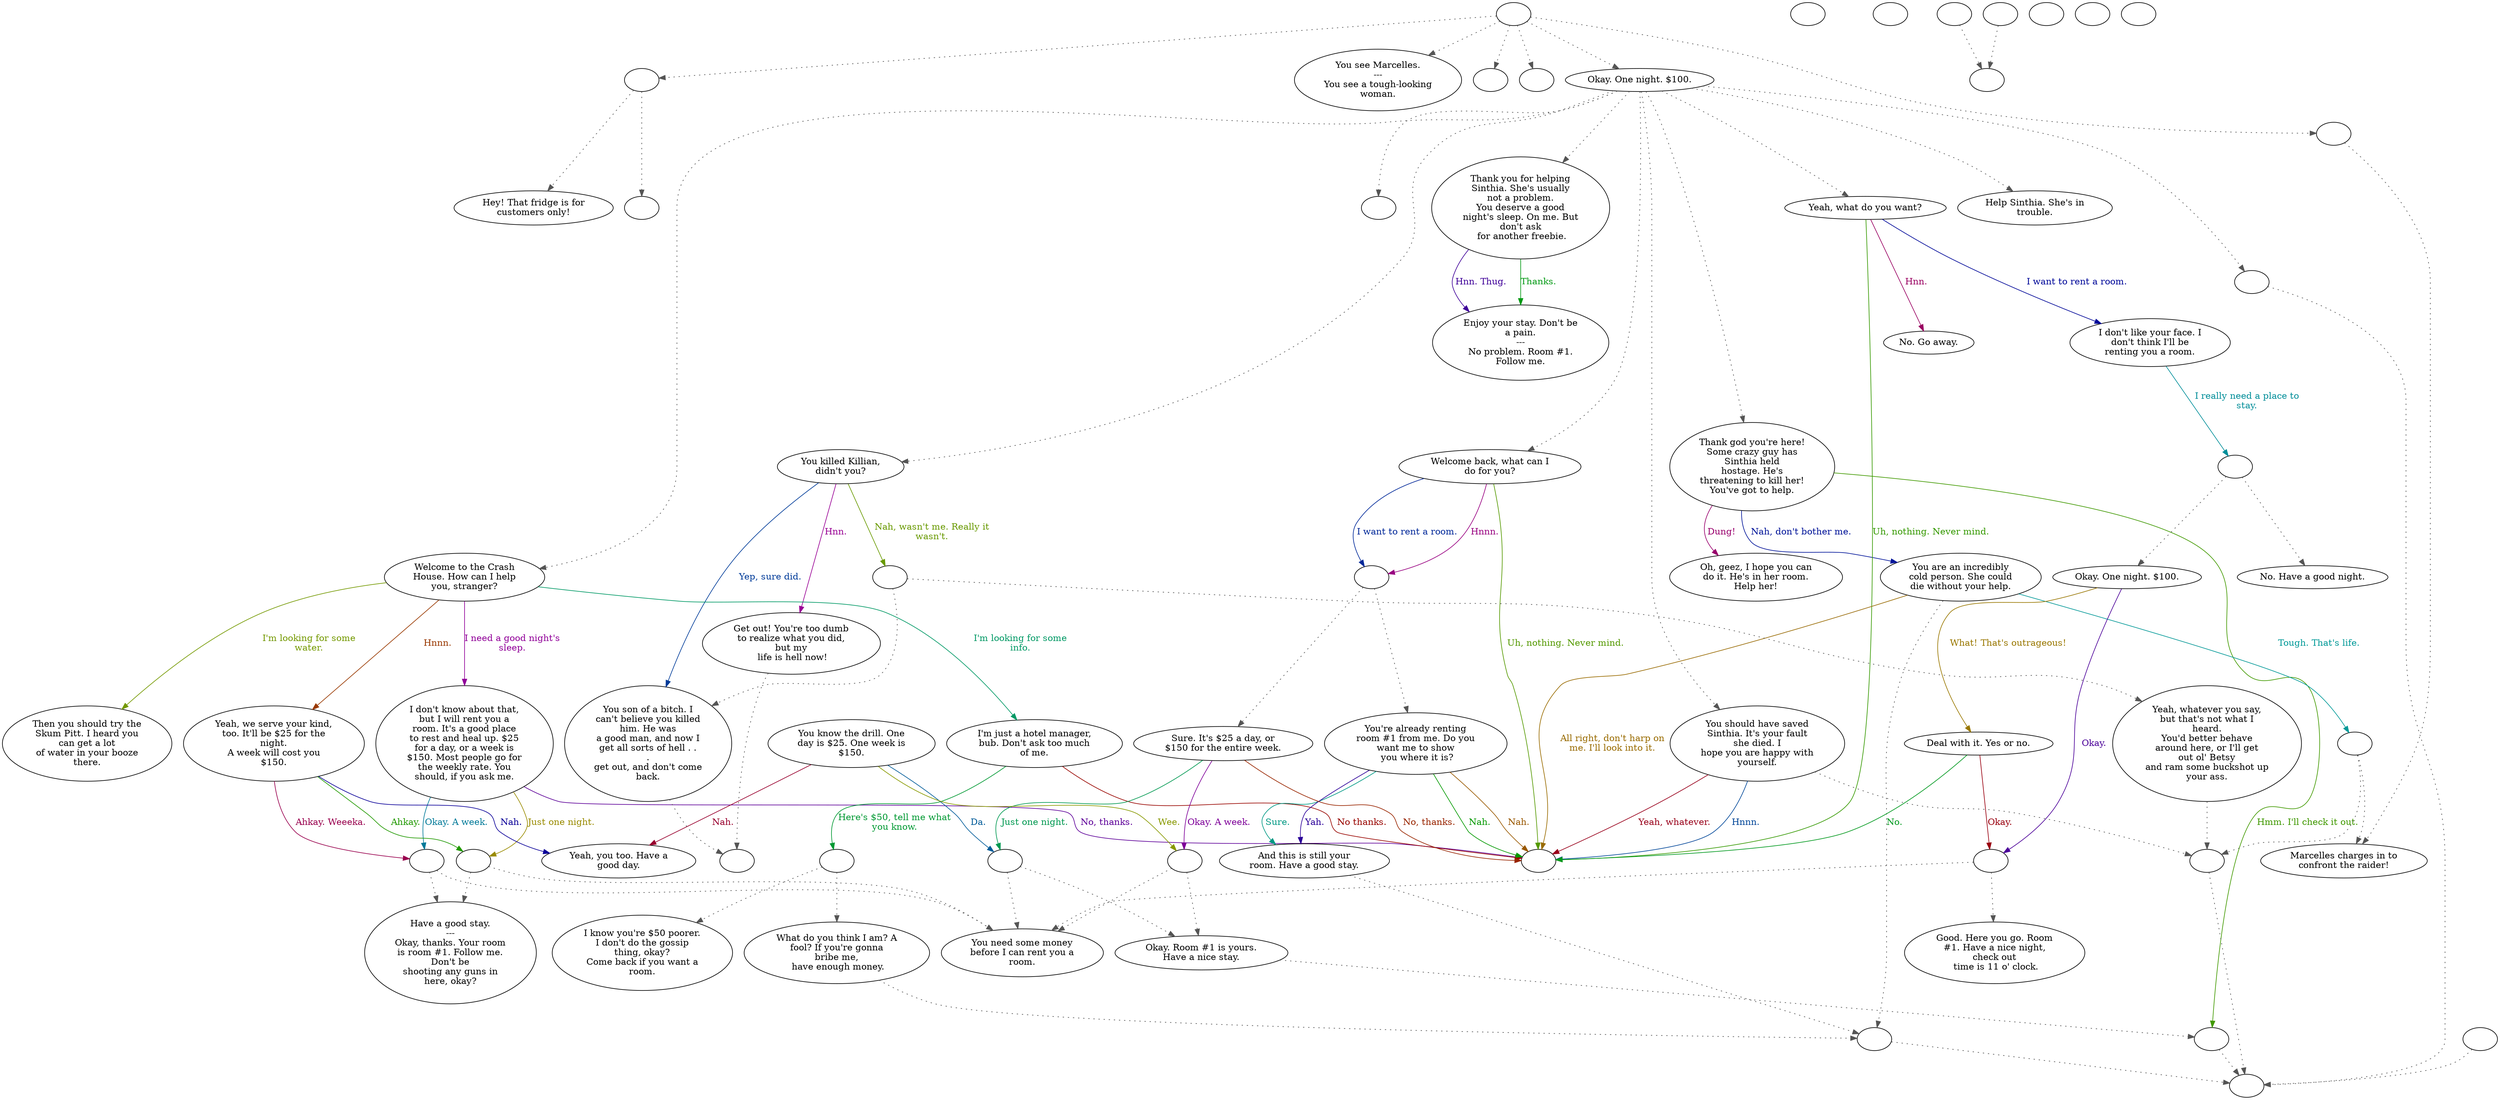 digraph MARCELLE {
  "start" [style=filled       fillcolor="#FFFFFF"       color="#000000"]
  "start" -> "critter_p_proc" [style=dotted color="#555555"]
  "start" -> "look_at_p_proc" [style=dotted color="#555555"]
  "start" -> "map_enter_p_proc" [style=dotted color="#555555"]
  "start" -> "pickup_p_proc" [style=dotted color="#555555"]
  "start" -> "talk_p_proc" [style=dotted color="#555555"]
  "start" -> "timed_event_p_proc" [style=dotted color="#555555"]
  "start" [label=""]
  "critter_p_proc" [style=filled       fillcolor="#FFFFFF"       color="#000000"]
  "critter_p_proc" -> "Marcelles33" [style=dotted color="#555555"]
  "critter_p_proc" -> "sleeping" [style=dotted color="#555555"]
  "critter_p_proc" [label=""]
  "damage_p_proc" [style=filled       fillcolor="#FFFFFF"       color="#000000"]
  "damage_p_proc" [label=""]
  "destroy_p_proc" [style=filled       fillcolor="#FFFFFF"       color="#000000"]
  "destroy_p_proc" [label=""]
  "look_at_p_proc" [style=filled       fillcolor="#FFFFFF"       color="#000000"]
  "look_at_p_proc" [label="You see Marcelles.\n---\nYou see a tough-looking\nwoman."]
  "map_enter_p_proc" [style=filled       fillcolor="#FFFFFF"       color="#000000"]
  "map_enter_p_proc" [label=""]
  "pickup_p_proc" [style=filled       fillcolor="#FFFFFF"       color="#000000"]
  "pickup_p_proc" [label=""]
  "talk_p_proc" [style=filled       fillcolor="#FFFFFF"       color="#000000"]
  "talk_p_proc" -> "get_reaction" [style=dotted color="#555555"]
  "talk_p_proc" -> "Marcelles00" [style=dotted color="#555555"]
  "talk_p_proc" -> "Marcelles03" [style=dotted color="#555555"]
  "talk_p_proc" -> "Marcelles04" [style=dotted color="#555555"]
  "talk_p_proc" -> "Marcelles06" [style=dotted color="#555555"]
  "talk_p_proc" -> "Marcelles29" [style=dotted color="#555555"]
  "talk_p_proc" -> "Marcelles07" [style=dotted color="#555555"]
  "talk_p_proc" -> "Marcelles22" [style=dotted color="#555555"]
  "talk_p_proc" -> "Marcelles17" [style=dotted color="#555555"]
  "talk_p_proc" -> "go_to_room" [style=dotted color="#555555"]
  "talk_p_proc" [label="Okay. One night. $100."]
  "timed_event_p_proc" [style=filled       fillcolor="#FFFFFF"       color="#000000"]
  "timed_event_p_proc" -> "Marcelles_charge_raider" [style=dotted color="#555555"]
  "timed_event_p_proc" [label=""]
  "Marcelles00" [style=filled       fillcolor="#FFFFFF"       color="#000000"]
  "Marcelles00" [label="Thank god you're here!\nSome crazy guy has\nSinthia held\nhostage. He's\nthreatening to kill her!\nYou've got to help."]
  "Marcelles00" -> "Marcelles02" [label="Nah, don't bother me." color="#001499" fontcolor="#001499"]
  "Marcelles00" -> "UpReact" [label="Hmm. I'll check it out." color="#419900" fontcolor="#419900"]
  "Marcelles00" -> "Marcelles01" [label="Dung!" color="#99006D" fontcolor="#99006D"]
  "Marcelles01" [style=filled       fillcolor="#FFFFFF"       color="#000000"]
  "Marcelles01" [label="Oh, geez, I hope you can\ndo it. He's in her room.\nHelp her!"]
  "Marcelles02" [style=filled       fillcolor="#FFFFFF"       color="#000000"]
  "Marcelles02" -> "DownReact" [style=dotted color="#555555"]
  "Marcelles02" [label="You are an incredibly\ncold person. She could\ndie without your help."]
  "Marcelles02" -> "Marcelles02a" [label="Tough. That's life." color="#009998" fontcolor="#009998"]
  "Marcelles02" -> "MarcellesEnd" [label="All right, don't harp on\nme. I'll look into it." color="#996B00" fontcolor="#996B00"]
  "Marcelles02a" [style=filled       fillcolor="#FFFFFF"       color="#000000"]
  "Marcelles02a" -> "BigDownReact" [style=dotted color="#555555"]
  "Marcelles02a" -> "Marcelles_charge_raider" [style=dotted color="#555555"]
  "Marcelles02a" [label=""]
  "Marcelles03" [style=filled       fillcolor="#FFFFFF"       color="#000000"]
  "Marcelles03" [label="Help Sinthia. She's in\ntrouble."]
  "Marcelles04" [style=filled       fillcolor="#FFFFFF"       color="#000000"]
  "Marcelles04" [label="Thank you for helping\nSinthia. She's usually\nnot a problem.\nYou deserve a good\nnight's sleep. On me. But\ndon't ask\n for another freebie."]
  "Marcelles04" -> "Marcelles05" [label="Hnn. Thug." color="#3F0099" fontcolor="#3F0099"]
  "Marcelles04" -> "Marcelles05" [label="Thanks." color="#009912" fontcolor="#009912"]
  "Marcelles05" [style=filled       fillcolor="#FFFFFF"       color="#000000"]
  "Marcelles05" [label="Enjoy your stay. Don't be\na pain.\n---\nNo problem. Room #1.\nFollow me."]
  "Marcelles06" [style=filled       fillcolor="#FFFFFF"       color="#000000"]
  "Marcelles06" -> "BigDownReact" [style=dotted color="#555555"]
  "Marcelles06" [label="You should have saved\nSinthia. It's your fault\nshe died. I\nhope you are happy with\nyourself."]
  "Marcelles06" -> "MarcellesEnd" [label="Yeah, whatever." color="#99001B" fontcolor="#99001B"]
  "Marcelles06" -> "MarcellesEnd" [label="Hnnn." color="#004799" fontcolor="#004799"]
  "Marcelles07" [style=filled       fillcolor="#FFFFFF"       color="#000000"]
  "Marcelles07" [label="Welcome to the Crash\nHouse. How can I help\nyou, stranger?"]
  "Marcelles07" -> "Marcelles12" [label="I'm looking for some\nwater." color="#749900" fontcolor="#749900"]
  "Marcelles07" -> "Marcelles13" [label="I need a good night's\nsleep." color="#910099" fontcolor="#910099"]
  "Marcelles07" -> "Marcelles14" [label="I'm looking for some\ninfo." color="#009965" fontcolor="#009965"]
  "Marcelles07" -> "Marcelles08" [label="Hnnn." color="#993800" fontcolor="#993800"]
  "Marcelles08" [style=filled       fillcolor="#FFFFFF"       color="#000000"]
  "Marcelles08" [label="Yeah, we serve your kind,\ntoo. It'll be $25 for the\nnight.\nA week will cost you\n$150."]
  "Marcelles08" -> "Marcelles09" [label="Nah." color="#0B0099" fontcolor="#0B0099"]
  "Marcelles08" -> "Marcelles08a" [label="Ahkay." color="#219900" fontcolor="#219900"]
  "Marcelles08" -> "Marcelles08b" [label="Ahkay. Weeeka." color="#99004E" fontcolor="#99004E"]
  "Marcelles08a" [style=filled       fillcolor="#FFFFFF"       color="#000000"]
  "Marcelles08a" -> "Marcelles10" [style=dotted color="#555555"]
  "Marcelles08a" -> "Marcelles11" [style=dotted color="#555555"]
  "Marcelles08a" [label=""]
  "Marcelles08b" [style=filled       fillcolor="#FFFFFF"       color="#000000"]
  "Marcelles08b" -> "Marcelles10" [style=dotted color="#555555"]
  "Marcelles08b" -> "Marcelles11" [style=dotted color="#555555"]
  "Marcelles08b" [label=""]
  "Marcelles09" [style=filled       fillcolor="#FFFFFF"       color="#000000"]
  "Marcelles09" [label="Yeah, you too. Have a\ngood day."]
  "Marcelles10" [style=filled       fillcolor="#FFFFFF"       color="#000000"]
  "Marcelles10" [label="Have a good stay.\n---\nOkay, thanks. Your room\nis room #1. Follow me.\nDon't be\nshooting any guns in\nhere, okay?"]
  "Marcelles11" [style=filled       fillcolor="#FFFFFF"       color="#000000"]
  "Marcelles11" [label="You need some money\nbefore I can rent you a\nroom."]
  "Marcelles12" [style=filled       fillcolor="#FFFFFF"       color="#000000"]
  "Marcelles12" [label="Then you should try the\nSkum Pitt. I heard you\ncan get a lot\nof water in your booze\nthere."]
  "Marcelles13" [style=filled       fillcolor="#FFFFFF"       color="#000000"]
  "Marcelles13" [label="I don't know about that,\nbut I will rent you a\nroom. It's a good place\nto rest and heal up. $25\nfor a day, or a week is\n$150. Most people go for\nthe weekly rate. You\nshould, if you ask me."]
  "Marcelles13" -> "Marcelles08b" [label="Okay. A week." color="#007A99" fontcolor="#007A99"]
  "Marcelles13" -> "Marcelles08a" [label="Just one night." color="#998B00" fontcolor="#998B00"]
  "Marcelles13" -> "MarcellesEnd" [label="No, thanks." color="#5E0099" fontcolor="#5E0099"]
  "Marcelles14" [style=filled       fillcolor="#FFFFFF"       color="#000000"]
  "Marcelles14" [label="I'm just a hotel manager,\nbub. Don't ask too much\nof me."]
  "Marcelles14" -> "Marcelles14a" [label="Here's $50, tell me what\nyou know." color="#009932" fontcolor="#009932"]
  "Marcelles14" -> "MarcellesEnd" [label="No thanks." color="#990500" fontcolor="#990500"]
  "Marcelles14a" [style=filled       fillcolor="#FFFFFF"       color="#000000"]
  "Marcelles14a" -> "Marcelles15" [style=dotted color="#555555"]
  "Marcelles14a" -> "Marcelles16" [style=dotted color="#555555"]
  "Marcelles14a" [label=""]
  "Marcelles15" [style=filled       fillcolor="#FFFFFF"       color="#000000"]
  "Marcelles15" [label="I know you're $50 poorer.\nI don't do the gossip\nthing, okay?\nCome back if you want a\nroom."]
  "Marcelles16" [style=filled       fillcolor="#FFFFFF"       color="#000000"]
  "Marcelles16" -> "DownReact" [style=dotted color="#555555"]
  "Marcelles16" [label="What do you think I am? A\nfool? If you're gonna\nbribe me,\n have enough money."]
  "Marcelles17" [style=filled       fillcolor="#FFFFFF"       color="#000000"]
  "Marcelles17" [label="Welcome back, what can I\ndo for you?"]
  "Marcelles17" -> "Marcelles17a" [label="I want to rent a room." color="#002899" fontcolor="#002899"]
  "Marcelles17" -> "MarcellesEnd" [label="Uh, nothing. Never mind." color="#549900" fontcolor="#549900"]
  "Marcelles17" -> "Marcelles17a" [label="Hnnn." color="#990081" fontcolor="#990081"]
  "Marcelles17a" [style=filled       fillcolor="#FFFFFF"       color="#000000"]
  "Marcelles17a" -> "Marcelles18" [style=dotted color="#555555"]
  "Marcelles17a" -> "Marcelles20" [style=dotted color="#555555"]
  "Marcelles17a" [label=""]
  "Marcelles18" [style=filled       fillcolor="#FFFFFF"       color="#000000"]
  "Marcelles18" [label="You're already renting\nroom #1 from me. Do you\nwant me to show\n you where it is?"]
  "Marcelles18" -> "Marcelles18a" [label="Sure." color="#009984" fontcolor="#009984"]
  "Marcelles18" -> "MarcellesEnd" [label="Nah." color="#995800" fontcolor="#995800"]
  "Marcelles18" -> "Marcelles18a" [label="Yah." color="#2B0099" fontcolor="#2B0099"]
  "Marcelles18" -> "MarcellesEnd" [label="Nah." color="#029900" fontcolor="#029900"]
  "Marcelles18a" [style=filled       fillcolor="#FFFFFF"       color="#000000"]
  "Marcelles18a" -> "DownReact" [style=dotted color="#555555"]
  "Marcelles18a" [label="And this is still your\nroom. Have a good stay."]
  "Marcelles19" [style=filled       fillcolor="#FFFFFF"       color="#000000"]
  "Marcelles19" [label="You know the drill. One\nday is $25. One week is\n$150."]
  "Marcelles19" -> "Marcelles09" [label="Nah." color="#99002E" fontcolor="#99002E"]
  "Marcelles19" -> "Marcelles19a" [label="Da." color="#005B99" fontcolor="#005B99"]
  "Marcelles19" -> "Marcelles19b" [label="Wee." color="#889900" fontcolor="#889900"]
  "Marcelles19a" [style=filled       fillcolor="#FFFFFF"       color="#000000"]
  "Marcelles19a" -> "Marcelles21" [style=dotted color="#555555"]
  "Marcelles19a" -> "Marcelles11" [style=dotted color="#555555"]
  "Marcelles19a" [label=""]
  "Marcelles19b" [style=filled       fillcolor="#FFFFFF"       color="#000000"]
  "Marcelles19b" -> "Marcelles21" [style=dotted color="#555555"]
  "Marcelles19b" -> "Marcelles11" [style=dotted color="#555555"]
  "Marcelles19b" [label=""]
  "Marcelles20" [style=filled       fillcolor="#FFFFFF"       color="#000000"]
  "Marcelles20" [label="Sure. It's $25 a day, or\n$150 for the entire week."]
  "Marcelles20" -> "Marcelles19b" [label="Okay. A week." color="#7E0099" fontcolor="#7E0099"]
  "Marcelles20" -> "Marcelles19a" [label="Just one night." color="#009951" fontcolor="#009951"]
  "Marcelles20" -> "MarcellesEnd" [label="No, thanks." color="#992500" fontcolor="#992500"]
  "Marcelles21" [style=filled       fillcolor="#FFFFFF"       color="#000000"]
  "Marcelles21" -> "UpReact" [style=dotted color="#555555"]
  "Marcelles21" [label="Okay. Room #1 is yours.\nHave a nice stay."]
  "Marcelles22" [style=filled       fillcolor="#FFFFFF"       color="#000000"]
  "Marcelles22" [label="Yeah, what do you want?"]
  "Marcelles22" -> "Marcelles24" [label="I want to rent a room." color="#000899" fontcolor="#000899"]
  "Marcelles22" -> "MarcellesEnd" [label="Uh, nothing. Never mind." color="#359900" fontcolor="#359900"]
  "Marcelles22" -> "Marcelles23" [label="Hnn." color="#990061" fontcolor="#990061"]
  "Marcelles23" [style=filled       fillcolor="#FFFFFF"       color="#000000"]
  "Marcelles23" [label="No. Go away."]
  "Marcelles24" [style=filled       fillcolor="#FFFFFF"       color="#000000"]
  "Marcelles24" [label="I don't like your face. I\ndon't think I'll be\nrenting you a room."]
  "Marcelles24" -> "Marcelles24a" [label="I really need a place to\nstay." color="#008E99" fontcolor="#008E99"]
  "Marcelles24a" [style=filled       fillcolor="#FFFFFF"       color="#000000"]
  "Marcelles24a" -> "Marcelles26" [style=dotted color="#555555"]
  "Marcelles24a" -> "Marcelles25" [style=dotted color="#555555"]
  "Marcelles24a" [label=""]
  "Marcelles25" [style=filled       fillcolor="#FFFFFF"       color="#000000"]
  "Marcelles25" [label="No. Have a good night."]
  "Marcelles26" [style=filled       fillcolor="#FFFFFF"       color="#000000"]
  "Marcelles26" [label="Okay. One night. $100."]
  "Marcelles26" -> "Marcelles27" [label="What! That's outrageous!" color="#997700" fontcolor="#997700"]
  "Marcelles26" -> "Marcelles26a" [label="Okay." color="#4B0099" fontcolor="#4B0099"]
  "Marcelles26a" [style=filled       fillcolor="#FFFFFF"       color="#000000"]
  "Marcelles26a" -> "Marcelles28" [style=dotted color="#555555"]
  "Marcelles26a" -> "Marcelles11" [style=dotted color="#555555"]
  "Marcelles26a" [label=""]
  "Marcelles27" [style=filled       fillcolor="#FFFFFF"       color="#000000"]
  "Marcelles27" [label="Deal with it. Yes or no."]
  "Marcelles27" -> "MarcellesEnd" [label="No." color="#00991E" fontcolor="#00991E"]
  "Marcelles27" -> "Marcelles26a" [label="Okay." color="#99000F" fontcolor="#99000F"]
  "Marcelles28" [style=filled       fillcolor="#FFFFFF"       color="#000000"]
  "Marcelles28" [label="Good. Here you go. Room\n#1. Have a nice night,\ncheck out\n time is 11 o' clock."]
  "Marcelles29" [style=filled       fillcolor="#FFFFFF"       color="#000000"]
  "Marcelles29" [label="You killed Killian,\ndidn't you?"]
  "Marcelles29" -> "Marcelles31" [label="Yep, sure did." color="#003B99" fontcolor="#003B99"]
  "Marcelles29" -> "Marcelles29a" [label="Nah, wasn't me. Really it\nwasn't." color="#689900" fontcolor="#689900"]
  "Marcelles29" -> "Marcelles30" [label="Hnn." color="#990095" fontcolor="#990095"]
  "Marcelles29a" [style=filled       fillcolor="#FFFFFF"       color="#000000"]
  "Marcelles29a" -> "Marcelles32" [style=dotted color="#555555"]
  "Marcelles29a" -> "Marcelles31" [style=dotted color="#555555"]
  "Marcelles29a" [label=""]
  "Marcelles30" [style=filled       fillcolor="#FFFFFF"       color="#000000"]
  "Marcelles30" -> "BottomReact" [style=dotted color="#555555"]
  "Marcelles30" [label="Get out! You're too dumb\nto realize what you did,\nbut my\n life is hell now!"]
  "Marcelles31" [style=filled       fillcolor="#FFFFFF"       color="#000000"]
  "Marcelles31" -> "BottomReact" [style=dotted color="#555555"]
  "Marcelles31" [label="You son of a bitch. I\ncan't believe you killed\nhim. He was\na good man, and now I\nget all sorts of hell . .\n.\nget out, and don't come\nback."]
  "Marcelles32" [style=filled       fillcolor="#FFFFFF"       color="#000000"]
  "Marcelles32" -> "BigDownReact" [style=dotted color="#555555"]
  "Marcelles32" [label="Yeah, whatever you say,\nbut that's not what I\nheard.\nYou'd better behave\naround here, or I'll get\nout ol' Betsy\nand ram some buckshot up\nyour ass."]
  "Marcelles33" [style=filled       fillcolor="#FFFFFF"       color="#000000"]
  "Marcelles33" [label="Hey! That fridge is for\ncustomers only!"]
  "go_to_room" [style=filled       fillcolor="#FFFFFF"       color="#000000"]
  "go_to_room" [label=""]
  "MarcellesEnd" [style=filled       fillcolor="#FFFFFF"       color="#000000"]
  "MarcellesEnd" [label=""]
  "Marcelles_charge_raider" [style=filled       fillcolor="#FFFFFF"       color="#000000"]
  "Marcelles_charge_raider" [label="Marcelles charges in to\nconfront the raider!"]
  "sleeping" [style=filled       fillcolor="#FFFFFF"       color="#000000"]
  "sleeping" [label=""]
  "get_reaction" [style=filled       fillcolor="#FFFFFF"       color="#000000"]
  "get_reaction" -> "ReactToLevel" [style=dotted color="#555555"]
  "get_reaction" [label=""]
  "ReactToLevel" [style=filled       fillcolor="#FFFFFF"       color="#000000"]
  "ReactToLevel" [label=""]
  "LevelToReact" [style=filled       fillcolor="#FFFFFF"       color="#000000"]
  "LevelToReact" [label=""]
  "UpReact" [style=filled       fillcolor="#FFFFFF"       color="#000000"]
  "UpReact" -> "ReactToLevel" [style=dotted color="#555555"]
  "UpReact" [label=""]
  "DownReact" [style=filled       fillcolor="#FFFFFF"       color="#000000"]
  "DownReact" -> "ReactToLevel" [style=dotted color="#555555"]
  "DownReact" [label=""]
  "BottomReact" [style=filled       fillcolor="#FFFFFF"       color="#000000"]
  "BottomReact" [label=""]
  "TopReact" [style=filled       fillcolor="#FFFFFF"       color="#000000"]
  "TopReact" [label=""]
  "BigUpReact" [style=filled       fillcolor="#FFFFFF"       color="#000000"]
  "BigUpReact" -> "ReactToLevel" [style=dotted color="#555555"]
  "BigUpReact" [label=""]
  "BigDownReact" [style=filled       fillcolor="#FFFFFF"       color="#000000"]
  "BigDownReact" -> "ReactToLevel" [style=dotted color="#555555"]
  "BigDownReact" [label=""]
  "UpReactLevel" [style=filled       fillcolor="#FFFFFF"       color="#000000"]
  "UpReactLevel" -> "LevelToReact" [style=dotted color="#555555"]
  "UpReactLevel" [label=""]
  "DownReactLevel" [style=filled       fillcolor="#FFFFFF"       color="#000000"]
  "DownReactLevel" -> "LevelToReact" [style=dotted color="#555555"]
  "DownReactLevel" [label=""]
  "Goodbyes" [style=filled       fillcolor="#FFFFFF"       color="#000000"]
  "Goodbyes" [label=""]
  "map_update_p_proc" [style=filled       fillcolor="#FFFFFF"       color="#000000"]
  "map_update_p_proc" [label=""]
}